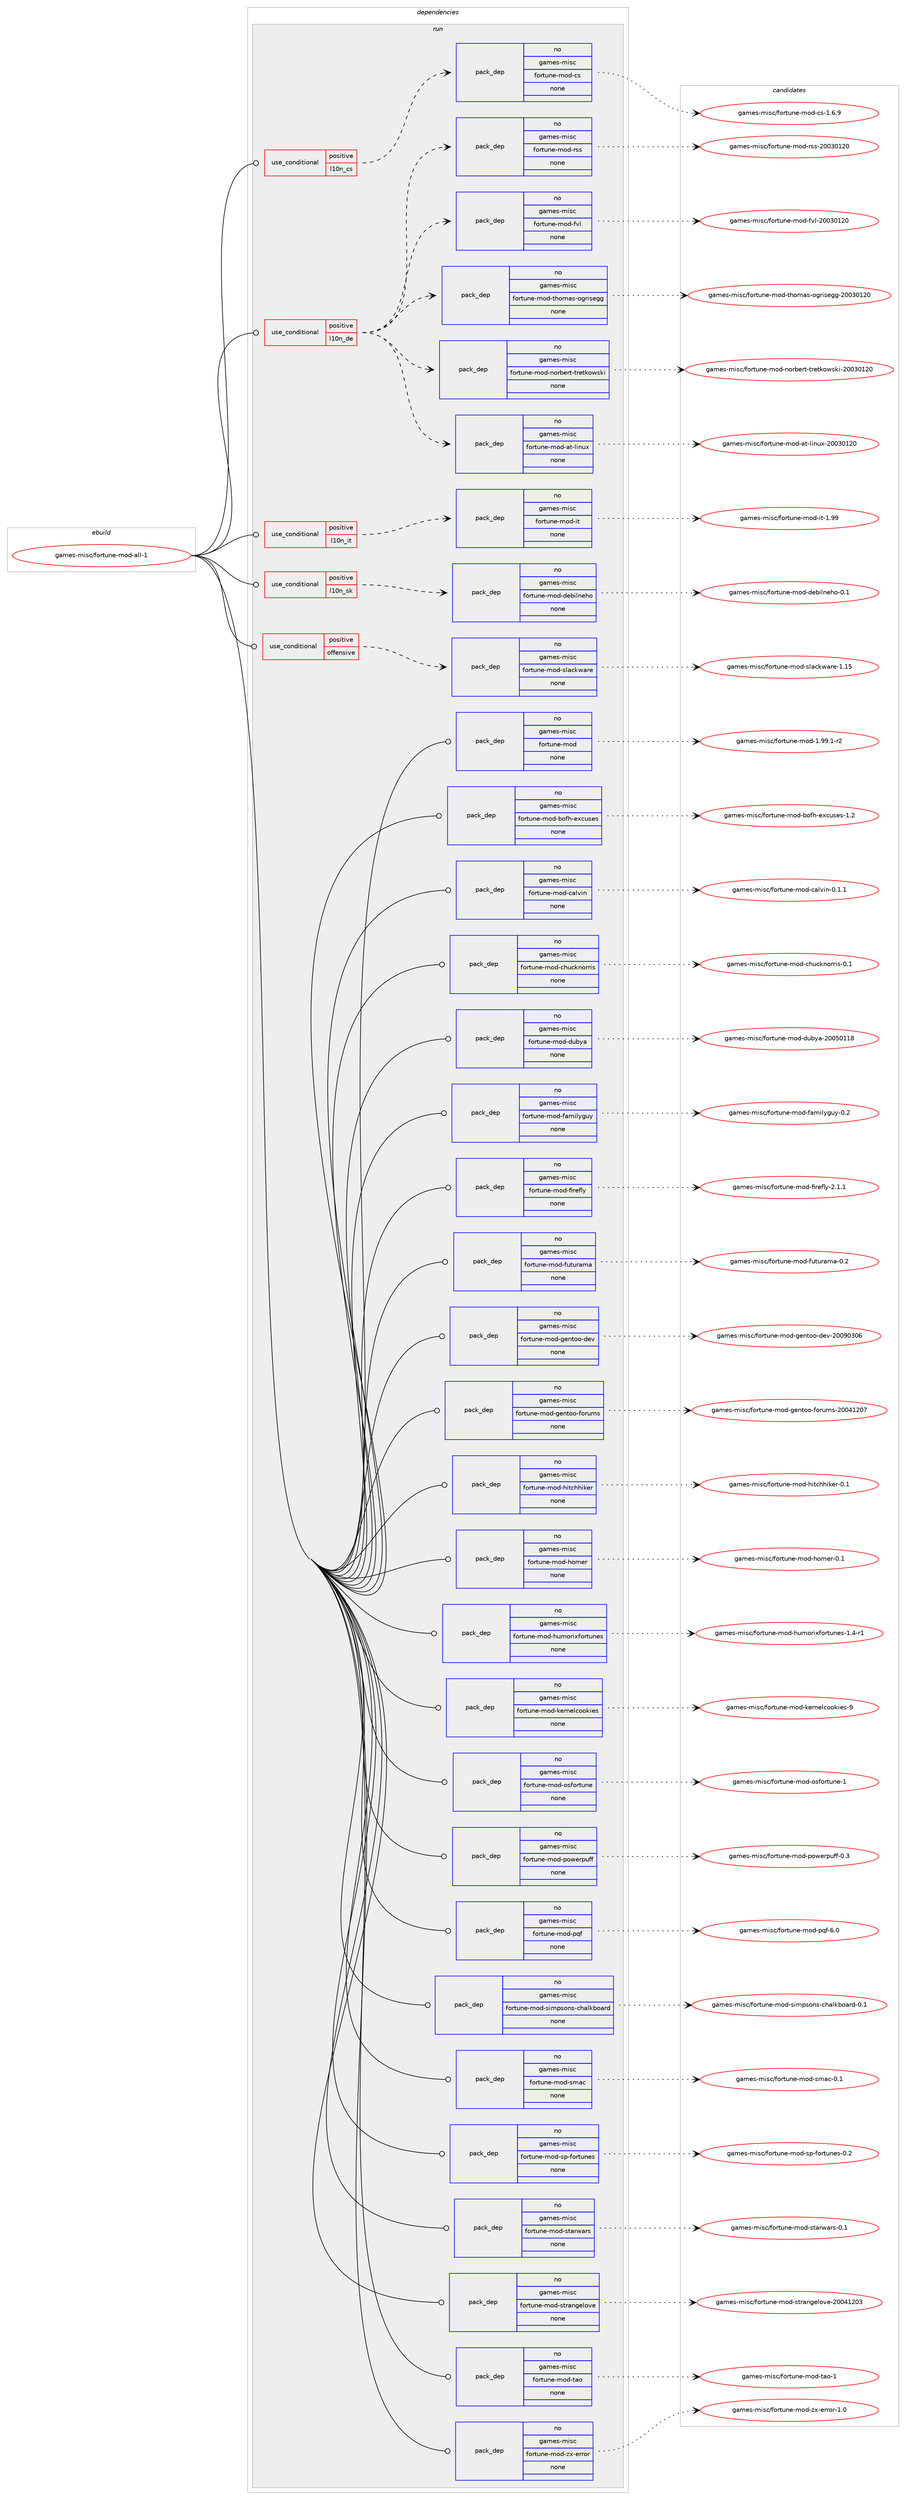 digraph prolog {

# *************
# Graph options
# *************

newrank=true;
concentrate=true;
compound=true;
graph [rankdir=LR,fontname=Helvetica,fontsize=10,ranksep=1.5];#, ranksep=2.5, nodesep=0.2];
edge  [arrowhead=vee];
node  [fontname=Helvetica,fontsize=10];

# **********
# The ebuild
# **********

subgraph cluster_leftcol {
color=gray;
rank=same;
label=<<i>ebuild</i>>;
id [label="games-misc/fortune-mod-all-1", color=red, width=4, href="../games-misc/fortune-mod-all-1.svg"];
}

# ****************
# The dependencies
# ****************

subgraph cluster_midcol {
color=gray;
label=<<i>dependencies</i>>;
subgraph cluster_compile {
fillcolor="#eeeeee";
style=filled;
label=<<i>compile</i>>;
}
subgraph cluster_compileandrun {
fillcolor="#eeeeee";
style=filled;
label=<<i>compile and run</i>>;
}
subgraph cluster_run {
fillcolor="#eeeeee";
style=filled;
label=<<i>run</i>>;
subgraph cond426867 {
dependency1558596 [label=<<TABLE BORDER="0" CELLBORDER="1" CELLSPACING="0" CELLPADDING="4"><TR><TD ROWSPAN="3" CELLPADDING="10">use_conditional</TD></TR><TR><TD>positive</TD></TR><TR><TD>l10n_cs</TD></TR></TABLE>>, shape=none, color=red];
subgraph pack1107692 {
dependency1558597 [label=<<TABLE BORDER="0" CELLBORDER="1" CELLSPACING="0" CELLPADDING="4" WIDTH="220"><TR><TD ROWSPAN="6" CELLPADDING="30">pack_dep</TD></TR><TR><TD WIDTH="110">no</TD></TR><TR><TD>games-misc</TD></TR><TR><TD>fortune-mod-cs</TD></TR><TR><TD>none</TD></TR><TR><TD></TD></TR></TABLE>>, shape=none, color=blue];
}
dependency1558596:e -> dependency1558597:w [weight=20,style="dashed",arrowhead="vee"];
}
id:e -> dependency1558596:w [weight=20,style="solid",arrowhead="odot"];
subgraph cond426868 {
dependency1558598 [label=<<TABLE BORDER="0" CELLBORDER="1" CELLSPACING="0" CELLPADDING="4"><TR><TD ROWSPAN="3" CELLPADDING="10">use_conditional</TD></TR><TR><TD>positive</TD></TR><TR><TD>l10n_de</TD></TR></TABLE>>, shape=none, color=red];
subgraph pack1107693 {
dependency1558599 [label=<<TABLE BORDER="0" CELLBORDER="1" CELLSPACING="0" CELLPADDING="4" WIDTH="220"><TR><TD ROWSPAN="6" CELLPADDING="30">pack_dep</TD></TR><TR><TD WIDTH="110">no</TD></TR><TR><TD>games-misc</TD></TR><TR><TD>fortune-mod-at-linux</TD></TR><TR><TD>none</TD></TR><TR><TD></TD></TR></TABLE>>, shape=none, color=blue];
}
dependency1558598:e -> dependency1558599:w [weight=20,style="dashed",arrowhead="vee"];
subgraph pack1107694 {
dependency1558600 [label=<<TABLE BORDER="0" CELLBORDER="1" CELLSPACING="0" CELLPADDING="4" WIDTH="220"><TR><TD ROWSPAN="6" CELLPADDING="30">pack_dep</TD></TR><TR><TD WIDTH="110">no</TD></TR><TR><TD>games-misc</TD></TR><TR><TD>fortune-mod-norbert-tretkowski</TD></TR><TR><TD>none</TD></TR><TR><TD></TD></TR></TABLE>>, shape=none, color=blue];
}
dependency1558598:e -> dependency1558600:w [weight=20,style="dashed",arrowhead="vee"];
subgraph pack1107695 {
dependency1558601 [label=<<TABLE BORDER="0" CELLBORDER="1" CELLSPACING="0" CELLPADDING="4" WIDTH="220"><TR><TD ROWSPAN="6" CELLPADDING="30">pack_dep</TD></TR><TR><TD WIDTH="110">no</TD></TR><TR><TD>games-misc</TD></TR><TR><TD>fortune-mod-thomas-ogrisegg</TD></TR><TR><TD>none</TD></TR><TR><TD></TD></TR></TABLE>>, shape=none, color=blue];
}
dependency1558598:e -> dependency1558601:w [weight=20,style="dashed",arrowhead="vee"];
subgraph pack1107696 {
dependency1558602 [label=<<TABLE BORDER="0" CELLBORDER="1" CELLSPACING="0" CELLPADDING="4" WIDTH="220"><TR><TD ROWSPAN="6" CELLPADDING="30">pack_dep</TD></TR><TR><TD WIDTH="110">no</TD></TR><TR><TD>games-misc</TD></TR><TR><TD>fortune-mod-fvl</TD></TR><TR><TD>none</TD></TR><TR><TD></TD></TR></TABLE>>, shape=none, color=blue];
}
dependency1558598:e -> dependency1558602:w [weight=20,style="dashed",arrowhead="vee"];
subgraph pack1107697 {
dependency1558603 [label=<<TABLE BORDER="0" CELLBORDER="1" CELLSPACING="0" CELLPADDING="4" WIDTH="220"><TR><TD ROWSPAN="6" CELLPADDING="30">pack_dep</TD></TR><TR><TD WIDTH="110">no</TD></TR><TR><TD>games-misc</TD></TR><TR><TD>fortune-mod-rss</TD></TR><TR><TD>none</TD></TR><TR><TD></TD></TR></TABLE>>, shape=none, color=blue];
}
dependency1558598:e -> dependency1558603:w [weight=20,style="dashed",arrowhead="vee"];
}
id:e -> dependency1558598:w [weight=20,style="solid",arrowhead="odot"];
subgraph cond426869 {
dependency1558604 [label=<<TABLE BORDER="0" CELLBORDER="1" CELLSPACING="0" CELLPADDING="4"><TR><TD ROWSPAN="3" CELLPADDING="10">use_conditional</TD></TR><TR><TD>positive</TD></TR><TR><TD>l10n_it</TD></TR></TABLE>>, shape=none, color=red];
subgraph pack1107698 {
dependency1558605 [label=<<TABLE BORDER="0" CELLBORDER="1" CELLSPACING="0" CELLPADDING="4" WIDTH="220"><TR><TD ROWSPAN="6" CELLPADDING="30">pack_dep</TD></TR><TR><TD WIDTH="110">no</TD></TR><TR><TD>games-misc</TD></TR><TR><TD>fortune-mod-it</TD></TR><TR><TD>none</TD></TR><TR><TD></TD></TR></TABLE>>, shape=none, color=blue];
}
dependency1558604:e -> dependency1558605:w [weight=20,style="dashed",arrowhead="vee"];
}
id:e -> dependency1558604:w [weight=20,style="solid",arrowhead="odot"];
subgraph cond426870 {
dependency1558606 [label=<<TABLE BORDER="0" CELLBORDER="1" CELLSPACING="0" CELLPADDING="4"><TR><TD ROWSPAN="3" CELLPADDING="10">use_conditional</TD></TR><TR><TD>positive</TD></TR><TR><TD>l10n_sk</TD></TR></TABLE>>, shape=none, color=red];
subgraph pack1107699 {
dependency1558607 [label=<<TABLE BORDER="0" CELLBORDER="1" CELLSPACING="0" CELLPADDING="4" WIDTH="220"><TR><TD ROWSPAN="6" CELLPADDING="30">pack_dep</TD></TR><TR><TD WIDTH="110">no</TD></TR><TR><TD>games-misc</TD></TR><TR><TD>fortune-mod-debilneho</TD></TR><TR><TD>none</TD></TR><TR><TD></TD></TR></TABLE>>, shape=none, color=blue];
}
dependency1558606:e -> dependency1558607:w [weight=20,style="dashed",arrowhead="vee"];
}
id:e -> dependency1558606:w [weight=20,style="solid",arrowhead="odot"];
subgraph cond426871 {
dependency1558608 [label=<<TABLE BORDER="0" CELLBORDER="1" CELLSPACING="0" CELLPADDING="4"><TR><TD ROWSPAN="3" CELLPADDING="10">use_conditional</TD></TR><TR><TD>positive</TD></TR><TR><TD>offensive</TD></TR></TABLE>>, shape=none, color=red];
subgraph pack1107700 {
dependency1558609 [label=<<TABLE BORDER="0" CELLBORDER="1" CELLSPACING="0" CELLPADDING="4" WIDTH="220"><TR><TD ROWSPAN="6" CELLPADDING="30">pack_dep</TD></TR><TR><TD WIDTH="110">no</TD></TR><TR><TD>games-misc</TD></TR><TR><TD>fortune-mod-slackware</TD></TR><TR><TD>none</TD></TR><TR><TD></TD></TR></TABLE>>, shape=none, color=blue];
}
dependency1558608:e -> dependency1558609:w [weight=20,style="dashed",arrowhead="vee"];
}
id:e -> dependency1558608:w [weight=20,style="solid",arrowhead="odot"];
subgraph pack1107701 {
dependency1558610 [label=<<TABLE BORDER="0" CELLBORDER="1" CELLSPACING="0" CELLPADDING="4" WIDTH="220"><TR><TD ROWSPAN="6" CELLPADDING="30">pack_dep</TD></TR><TR><TD WIDTH="110">no</TD></TR><TR><TD>games-misc</TD></TR><TR><TD>fortune-mod</TD></TR><TR><TD>none</TD></TR><TR><TD></TD></TR></TABLE>>, shape=none, color=blue];
}
id:e -> dependency1558610:w [weight=20,style="solid",arrowhead="odot"];
subgraph pack1107702 {
dependency1558611 [label=<<TABLE BORDER="0" CELLBORDER="1" CELLSPACING="0" CELLPADDING="4" WIDTH="220"><TR><TD ROWSPAN="6" CELLPADDING="30">pack_dep</TD></TR><TR><TD WIDTH="110">no</TD></TR><TR><TD>games-misc</TD></TR><TR><TD>fortune-mod-bofh-excuses</TD></TR><TR><TD>none</TD></TR><TR><TD></TD></TR></TABLE>>, shape=none, color=blue];
}
id:e -> dependency1558611:w [weight=20,style="solid",arrowhead="odot"];
subgraph pack1107703 {
dependency1558612 [label=<<TABLE BORDER="0" CELLBORDER="1" CELLSPACING="0" CELLPADDING="4" WIDTH="220"><TR><TD ROWSPAN="6" CELLPADDING="30">pack_dep</TD></TR><TR><TD WIDTH="110">no</TD></TR><TR><TD>games-misc</TD></TR><TR><TD>fortune-mod-calvin</TD></TR><TR><TD>none</TD></TR><TR><TD></TD></TR></TABLE>>, shape=none, color=blue];
}
id:e -> dependency1558612:w [weight=20,style="solid",arrowhead="odot"];
subgraph pack1107704 {
dependency1558613 [label=<<TABLE BORDER="0" CELLBORDER="1" CELLSPACING="0" CELLPADDING="4" WIDTH="220"><TR><TD ROWSPAN="6" CELLPADDING="30">pack_dep</TD></TR><TR><TD WIDTH="110">no</TD></TR><TR><TD>games-misc</TD></TR><TR><TD>fortune-mod-chucknorris</TD></TR><TR><TD>none</TD></TR><TR><TD></TD></TR></TABLE>>, shape=none, color=blue];
}
id:e -> dependency1558613:w [weight=20,style="solid",arrowhead="odot"];
subgraph pack1107705 {
dependency1558614 [label=<<TABLE BORDER="0" CELLBORDER="1" CELLSPACING="0" CELLPADDING="4" WIDTH="220"><TR><TD ROWSPAN="6" CELLPADDING="30">pack_dep</TD></TR><TR><TD WIDTH="110">no</TD></TR><TR><TD>games-misc</TD></TR><TR><TD>fortune-mod-dubya</TD></TR><TR><TD>none</TD></TR><TR><TD></TD></TR></TABLE>>, shape=none, color=blue];
}
id:e -> dependency1558614:w [weight=20,style="solid",arrowhead="odot"];
subgraph pack1107706 {
dependency1558615 [label=<<TABLE BORDER="0" CELLBORDER="1" CELLSPACING="0" CELLPADDING="4" WIDTH="220"><TR><TD ROWSPAN="6" CELLPADDING="30">pack_dep</TD></TR><TR><TD WIDTH="110">no</TD></TR><TR><TD>games-misc</TD></TR><TR><TD>fortune-mod-familyguy</TD></TR><TR><TD>none</TD></TR><TR><TD></TD></TR></TABLE>>, shape=none, color=blue];
}
id:e -> dependency1558615:w [weight=20,style="solid",arrowhead="odot"];
subgraph pack1107707 {
dependency1558616 [label=<<TABLE BORDER="0" CELLBORDER="1" CELLSPACING="0" CELLPADDING="4" WIDTH="220"><TR><TD ROWSPAN="6" CELLPADDING="30">pack_dep</TD></TR><TR><TD WIDTH="110">no</TD></TR><TR><TD>games-misc</TD></TR><TR><TD>fortune-mod-firefly</TD></TR><TR><TD>none</TD></TR><TR><TD></TD></TR></TABLE>>, shape=none, color=blue];
}
id:e -> dependency1558616:w [weight=20,style="solid",arrowhead="odot"];
subgraph pack1107708 {
dependency1558617 [label=<<TABLE BORDER="0" CELLBORDER="1" CELLSPACING="0" CELLPADDING="4" WIDTH="220"><TR><TD ROWSPAN="6" CELLPADDING="30">pack_dep</TD></TR><TR><TD WIDTH="110">no</TD></TR><TR><TD>games-misc</TD></TR><TR><TD>fortune-mod-futurama</TD></TR><TR><TD>none</TD></TR><TR><TD></TD></TR></TABLE>>, shape=none, color=blue];
}
id:e -> dependency1558617:w [weight=20,style="solid",arrowhead="odot"];
subgraph pack1107709 {
dependency1558618 [label=<<TABLE BORDER="0" CELLBORDER="1" CELLSPACING="0" CELLPADDING="4" WIDTH="220"><TR><TD ROWSPAN="6" CELLPADDING="30">pack_dep</TD></TR><TR><TD WIDTH="110">no</TD></TR><TR><TD>games-misc</TD></TR><TR><TD>fortune-mod-gentoo-dev</TD></TR><TR><TD>none</TD></TR><TR><TD></TD></TR></TABLE>>, shape=none, color=blue];
}
id:e -> dependency1558618:w [weight=20,style="solid",arrowhead="odot"];
subgraph pack1107710 {
dependency1558619 [label=<<TABLE BORDER="0" CELLBORDER="1" CELLSPACING="0" CELLPADDING="4" WIDTH="220"><TR><TD ROWSPAN="6" CELLPADDING="30">pack_dep</TD></TR><TR><TD WIDTH="110">no</TD></TR><TR><TD>games-misc</TD></TR><TR><TD>fortune-mod-gentoo-forums</TD></TR><TR><TD>none</TD></TR><TR><TD></TD></TR></TABLE>>, shape=none, color=blue];
}
id:e -> dependency1558619:w [weight=20,style="solid",arrowhead="odot"];
subgraph pack1107711 {
dependency1558620 [label=<<TABLE BORDER="0" CELLBORDER="1" CELLSPACING="0" CELLPADDING="4" WIDTH="220"><TR><TD ROWSPAN="6" CELLPADDING="30">pack_dep</TD></TR><TR><TD WIDTH="110">no</TD></TR><TR><TD>games-misc</TD></TR><TR><TD>fortune-mod-hitchhiker</TD></TR><TR><TD>none</TD></TR><TR><TD></TD></TR></TABLE>>, shape=none, color=blue];
}
id:e -> dependency1558620:w [weight=20,style="solid",arrowhead="odot"];
subgraph pack1107712 {
dependency1558621 [label=<<TABLE BORDER="0" CELLBORDER="1" CELLSPACING="0" CELLPADDING="4" WIDTH="220"><TR><TD ROWSPAN="6" CELLPADDING="30">pack_dep</TD></TR><TR><TD WIDTH="110">no</TD></TR><TR><TD>games-misc</TD></TR><TR><TD>fortune-mod-homer</TD></TR><TR><TD>none</TD></TR><TR><TD></TD></TR></TABLE>>, shape=none, color=blue];
}
id:e -> dependency1558621:w [weight=20,style="solid",arrowhead="odot"];
subgraph pack1107713 {
dependency1558622 [label=<<TABLE BORDER="0" CELLBORDER="1" CELLSPACING="0" CELLPADDING="4" WIDTH="220"><TR><TD ROWSPAN="6" CELLPADDING="30">pack_dep</TD></TR><TR><TD WIDTH="110">no</TD></TR><TR><TD>games-misc</TD></TR><TR><TD>fortune-mod-humorixfortunes</TD></TR><TR><TD>none</TD></TR><TR><TD></TD></TR></TABLE>>, shape=none, color=blue];
}
id:e -> dependency1558622:w [weight=20,style="solid",arrowhead="odot"];
subgraph pack1107714 {
dependency1558623 [label=<<TABLE BORDER="0" CELLBORDER="1" CELLSPACING="0" CELLPADDING="4" WIDTH="220"><TR><TD ROWSPAN="6" CELLPADDING="30">pack_dep</TD></TR><TR><TD WIDTH="110">no</TD></TR><TR><TD>games-misc</TD></TR><TR><TD>fortune-mod-kernelcookies</TD></TR><TR><TD>none</TD></TR><TR><TD></TD></TR></TABLE>>, shape=none, color=blue];
}
id:e -> dependency1558623:w [weight=20,style="solid",arrowhead="odot"];
subgraph pack1107715 {
dependency1558624 [label=<<TABLE BORDER="0" CELLBORDER="1" CELLSPACING="0" CELLPADDING="4" WIDTH="220"><TR><TD ROWSPAN="6" CELLPADDING="30">pack_dep</TD></TR><TR><TD WIDTH="110">no</TD></TR><TR><TD>games-misc</TD></TR><TR><TD>fortune-mod-osfortune</TD></TR><TR><TD>none</TD></TR><TR><TD></TD></TR></TABLE>>, shape=none, color=blue];
}
id:e -> dependency1558624:w [weight=20,style="solid",arrowhead="odot"];
subgraph pack1107716 {
dependency1558625 [label=<<TABLE BORDER="0" CELLBORDER="1" CELLSPACING="0" CELLPADDING="4" WIDTH="220"><TR><TD ROWSPAN="6" CELLPADDING="30">pack_dep</TD></TR><TR><TD WIDTH="110">no</TD></TR><TR><TD>games-misc</TD></TR><TR><TD>fortune-mod-powerpuff</TD></TR><TR><TD>none</TD></TR><TR><TD></TD></TR></TABLE>>, shape=none, color=blue];
}
id:e -> dependency1558625:w [weight=20,style="solid",arrowhead="odot"];
subgraph pack1107717 {
dependency1558626 [label=<<TABLE BORDER="0" CELLBORDER="1" CELLSPACING="0" CELLPADDING="4" WIDTH="220"><TR><TD ROWSPAN="6" CELLPADDING="30">pack_dep</TD></TR><TR><TD WIDTH="110">no</TD></TR><TR><TD>games-misc</TD></TR><TR><TD>fortune-mod-pqf</TD></TR><TR><TD>none</TD></TR><TR><TD></TD></TR></TABLE>>, shape=none, color=blue];
}
id:e -> dependency1558626:w [weight=20,style="solid",arrowhead="odot"];
subgraph pack1107718 {
dependency1558627 [label=<<TABLE BORDER="0" CELLBORDER="1" CELLSPACING="0" CELLPADDING="4" WIDTH="220"><TR><TD ROWSPAN="6" CELLPADDING="30">pack_dep</TD></TR><TR><TD WIDTH="110">no</TD></TR><TR><TD>games-misc</TD></TR><TR><TD>fortune-mod-simpsons-chalkboard</TD></TR><TR><TD>none</TD></TR><TR><TD></TD></TR></TABLE>>, shape=none, color=blue];
}
id:e -> dependency1558627:w [weight=20,style="solid",arrowhead="odot"];
subgraph pack1107719 {
dependency1558628 [label=<<TABLE BORDER="0" CELLBORDER="1" CELLSPACING="0" CELLPADDING="4" WIDTH="220"><TR><TD ROWSPAN="6" CELLPADDING="30">pack_dep</TD></TR><TR><TD WIDTH="110">no</TD></TR><TR><TD>games-misc</TD></TR><TR><TD>fortune-mod-smac</TD></TR><TR><TD>none</TD></TR><TR><TD></TD></TR></TABLE>>, shape=none, color=blue];
}
id:e -> dependency1558628:w [weight=20,style="solid",arrowhead="odot"];
subgraph pack1107720 {
dependency1558629 [label=<<TABLE BORDER="0" CELLBORDER="1" CELLSPACING="0" CELLPADDING="4" WIDTH="220"><TR><TD ROWSPAN="6" CELLPADDING="30">pack_dep</TD></TR><TR><TD WIDTH="110">no</TD></TR><TR><TD>games-misc</TD></TR><TR><TD>fortune-mod-sp-fortunes</TD></TR><TR><TD>none</TD></TR><TR><TD></TD></TR></TABLE>>, shape=none, color=blue];
}
id:e -> dependency1558629:w [weight=20,style="solid",arrowhead="odot"];
subgraph pack1107721 {
dependency1558630 [label=<<TABLE BORDER="0" CELLBORDER="1" CELLSPACING="0" CELLPADDING="4" WIDTH="220"><TR><TD ROWSPAN="6" CELLPADDING="30">pack_dep</TD></TR><TR><TD WIDTH="110">no</TD></TR><TR><TD>games-misc</TD></TR><TR><TD>fortune-mod-starwars</TD></TR><TR><TD>none</TD></TR><TR><TD></TD></TR></TABLE>>, shape=none, color=blue];
}
id:e -> dependency1558630:w [weight=20,style="solid",arrowhead="odot"];
subgraph pack1107722 {
dependency1558631 [label=<<TABLE BORDER="0" CELLBORDER="1" CELLSPACING="0" CELLPADDING="4" WIDTH="220"><TR><TD ROWSPAN="6" CELLPADDING="30">pack_dep</TD></TR><TR><TD WIDTH="110">no</TD></TR><TR><TD>games-misc</TD></TR><TR><TD>fortune-mod-strangelove</TD></TR><TR><TD>none</TD></TR><TR><TD></TD></TR></TABLE>>, shape=none, color=blue];
}
id:e -> dependency1558631:w [weight=20,style="solid",arrowhead="odot"];
subgraph pack1107723 {
dependency1558632 [label=<<TABLE BORDER="0" CELLBORDER="1" CELLSPACING="0" CELLPADDING="4" WIDTH="220"><TR><TD ROWSPAN="6" CELLPADDING="30">pack_dep</TD></TR><TR><TD WIDTH="110">no</TD></TR><TR><TD>games-misc</TD></TR><TR><TD>fortune-mod-tao</TD></TR><TR><TD>none</TD></TR><TR><TD></TD></TR></TABLE>>, shape=none, color=blue];
}
id:e -> dependency1558632:w [weight=20,style="solid",arrowhead="odot"];
subgraph pack1107724 {
dependency1558633 [label=<<TABLE BORDER="0" CELLBORDER="1" CELLSPACING="0" CELLPADDING="4" WIDTH="220"><TR><TD ROWSPAN="6" CELLPADDING="30">pack_dep</TD></TR><TR><TD WIDTH="110">no</TD></TR><TR><TD>games-misc</TD></TR><TR><TD>fortune-mod-zx-error</TD></TR><TR><TD>none</TD></TR><TR><TD></TD></TR></TABLE>>, shape=none, color=blue];
}
id:e -> dependency1558633:w [weight=20,style="solid",arrowhead="odot"];
}
}

# **************
# The candidates
# **************

subgraph cluster_choices {
rank=same;
color=gray;
label=<<i>candidates</i>>;

subgraph choice1107692 {
color=black;
nodesep=1;
choice10397109101115451091051159947102111114116117110101451091111004599115454946544657 [label="games-misc/fortune-mod-cs-1.6.9", color=red, width=4,href="../games-misc/fortune-mod-cs-1.6.9.svg"];
dependency1558597:e -> choice10397109101115451091051159947102111114116117110101451091111004599115454946544657:w [style=dotted,weight="100"];
}
subgraph choice1107693 {
color=black;
nodesep=1;
choice1039710910111545109105115994710211111411611711010145109111100459711645108105110117120455048485148495048 [label="games-misc/fortune-mod-at-linux-20030120", color=red, width=4,href="../games-misc/fortune-mod-at-linux-20030120.svg"];
dependency1558599:e -> choice1039710910111545109105115994710211111411611711010145109111100459711645108105110117120455048485148495048:w [style=dotted,weight="100"];
}
subgraph choice1107694 {
color=black;
nodesep=1;
choice1039710910111545109105115994710211111411611711010145109111100451101111149810111411645116114101116107111119115107105455048485148495048 [label="games-misc/fortune-mod-norbert-tretkowski-20030120", color=red, width=4,href="../games-misc/fortune-mod-norbert-tretkowski-20030120.svg"];
dependency1558600:e -> choice1039710910111545109105115994710211111411611711010145109111100451101111149810111411645116114101116107111119115107105455048485148495048:w [style=dotted,weight="100"];
}
subgraph choice1107695 {
color=black;
nodesep=1;
choice1039710910111545109105115994710211111411611711010145109111100451161041111099711545111103114105115101103103455048485148495048 [label="games-misc/fortune-mod-thomas-ogrisegg-20030120", color=red, width=4,href="../games-misc/fortune-mod-thomas-ogrisegg-20030120.svg"];
dependency1558601:e -> choice1039710910111545109105115994710211111411611711010145109111100451161041111099711545111103114105115101103103455048485148495048:w [style=dotted,weight="100"];
}
subgraph choice1107696 {
color=black;
nodesep=1;
choice103971091011154510910511599471021111141161171101014510911110045102118108455048485148495048 [label="games-misc/fortune-mod-fvl-20030120", color=red, width=4,href="../games-misc/fortune-mod-fvl-20030120.svg"];
dependency1558602:e -> choice103971091011154510910511599471021111141161171101014510911110045102118108455048485148495048:w [style=dotted,weight="100"];
}
subgraph choice1107697 {
color=black;
nodesep=1;
choice103971091011154510910511599471021111141161171101014510911110045114115115455048485148495048 [label="games-misc/fortune-mod-rss-20030120", color=red, width=4,href="../games-misc/fortune-mod-rss-20030120.svg"];
dependency1558603:e -> choice103971091011154510910511599471021111141161171101014510911110045114115115455048485148495048:w [style=dotted,weight="100"];
}
subgraph choice1107698 {
color=black;
nodesep=1;
choice1039710910111545109105115994710211111411611711010145109111100451051164549465757 [label="games-misc/fortune-mod-it-1.99", color=red, width=4,href="../games-misc/fortune-mod-it-1.99.svg"];
dependency1558605:e -> choice1039710910111545109105115994710211111411611711010145109111100451051164549465757:w [style=dotted,weight="100"];
}
subgraph choice1107699 {
color=black;
nodesep=1;
choice1039710910111545109105115994710211111411611711010145109111100451001019810510811010110411145484649 [label="games-misc/fortune-mod-debilneho-0.1", color=red, width=4,href="../games-misc/fortune-mod-debilneho-0.1.svg"];
dependency1558607:e -> choice1039710910111545109105115994710211111411611711010145109111100451001019810510811010110411145484649:w [style=dotted,weight="100"];
}
subgraph choice1107700 {
color=black;
nodesep=1;
choice1039710910111545109105115994710211111411611711010145109111100451151089799107119971141014549464953 [label="games-misc/fortune-mod-slackware-1.15", color=red, width=4,href="../games-misc/fortune-mod-slackware-1.15.svg"];
dependency1558609:e -> choice1039710910111545109105115994710211111411611711010145109111100451151089799107119971141014549464953:w [style=dotted,weight="100"];
}
subgraph choice1107701 {
color=black;
nodesep=1;
choice1039710910111545109105115994710211111411611711010145109111100454946575746494511450 [label="games-misc/fortune-mod-1.99.1-r2", color=red, width=4,href="../games-misc/fortune-mod-1.99.1-r2.svg"];
dependency1558610:e -> choice1039710910111545109105115994710211111411611711010145109111100454946575746494511450:w [style=dotted,weight="100"];
}
subgraph choice1107702 {
color=black;
nodesep=1;
choice10397109101115451091051159947102111114116117110101451091111004598111102104451011209911711510111545494650 [label="games-misc/fortune-mod-bofh-excuses-1.2", color=red, width=4,href="../games-misc/fortune-mod-bofh-excuses-1.2.svg"];
dependency1558611:e -> choice10397109101115451091051159947102111114116117110101451091111004598111102104451011209911711510111545494650:w [style=dotted,weight="100"];
}
subgraph choice1107703 {
color=black;
nodesep=1;
choice1039710910111545109105115994710211111411611711010145109111100459997108118105110454846494649 [label="games-misc/fortune-mod-calvin-0.1.1", color=red, width=4,href="../games-misc/fortune-mod-calvin-0.1.1.svg"];
dependency1558612:e -> choice1039710910111545109105115994710211111411611711010145109111100459997108118105110454846494649:w [style=dotted,weight="100"];
}
subgraph choice1107704 {
color=black;
nodesep=1;
choice103971091011154510910511599471021111141161171101014510911110045991041179910711011111411410511545484649 [label="games-misc/fortune-mod-chucknorris-0.1", color=red, width=4,href="../games-misc/fortune-mod-chucknorris-0.1.svg"];
dependency1558613:e -> choice103971091011154510910511599471021111141161171101014510911110045991041179910711011111411410511545484649:w [style=dotted,weight="100"];
}
subgraph choice1107705 {
color=black;
nodesep=1;
choice1039710910111545109105115994710211111411611711010145109111100451001179812197455048485348494956 [label="games-misc/fortune-mod-dubya-20050118", color=red, width=4,href="../games-misc/fortune-mod-dubya-20050118.svg"];
dependency1558614:e -> choice1039710910111545109105115994710211111411611711010145109111100451001179812197455048485348494956:w [style=dotted,weight="100"];
}
subgraph choice1107706 {
color=black;
nodesep=1;
choice1039710910111545109105115994710211111411611711010145109111100451029710910510812110311712145484650 [label="games-misc/fortune-mod-familyguy-0.2", color=red, width=4,href="../games-misc/fortune-mod-familyguy-0.2.svg"];
dependency1558615:e -> choice1039710910111545109105115994710211111411611711010145109111100451029710910510812110311712145484650:w [style=dotted,weight="100"];
}
subgraph choice1107707 {
color=black;
nodesep=1;
choice103971091011154510910511599471021111141161171101014510911110045102105114101102108121455046494649 [label="games-misc/fortune-mod-firefly-2.1.1", color=red, width=4,href="../games-misc/fortune-mod-firefly-2.1.1.svg"];
dependency1558616:e -> choice103971091011154510910511599471021111141161171101014510911110045102105114101102108121455046494649:w [style=dotted,weight="100"];
}
subgraph choice1107708 {
color=black;
nodesep=1;
choice103971091011154510910511599471021111141161171101014510911110045102117116117114971099745484650 [label="games-misc/fortune-mod-futurama-0.2", color=red, width=4,href="../games-misc/fortune-mod-futurama-0.2.svg"];
dependency1558617:e -> choice103971091011154510910511599471021111141161171101014510911110045102117116117114971099745484650:w [style=dotted,weight="100"];
}
subgraph choice1107709 {
color=black;
nodesep=1;
choice10397109101115451091051159947102111114116117110101451091111004510310111011611111145100101118455048485748514854 [label="games-misc/fortune-mod-gentoo-dev-20090306", color=red, width=4,href="../games-misc/fortune-mod-gentoo-dev-20090306.svg"];
dependency1558618:e -> choice10397109101115451091051159947102111114116117110101451091111004510310111011611111145100101118455048485748514854:w [style=dotted,weight="100"];
}
subgraph choice1107710 {
color=black;
nodesep=1;
choice10397109101115451091051159947102111114116117110101451091111004510310111011611111145102111114117109115455048485249504855 [label="games-misc/fortune-mod-gentoo-forums-20041207", color=red, width=4,href="../games-misc/fortune-mod-gentoo-forums-20041207.svg"];
dependency1558619:e -> choice10397109101115451091051159947102111114116117110101451091111004510310111011611111145102111114117109115455048485249504855:w [style=dotted,weight="100"];
}
subgraph choice1107711 {
color=black;
nodesep=1;
choice1039710910111545109105115994710211111411611711010145109111100451041051169910410410510710111445484649 [label="games-misc/fortune-mod-hitchhiker-0.1", color=red, width=4,href="../games-misc/fortune-mod-hitchhiker-0.1.svg"];
dependency1558620:e -> choice1039710910111545109105115994710211111411611711010145109111100451041051169910410410510710111445484649:w [style=dotted,weight="100"];
}
subgraph choice1107712 {
color=black;
nodesep=1;
choice10397109101115451091051159947102111114116117110101451091111004510411110910111445484649 [label="games-misc/fortune-mod-homer-0.1", color=red, width=4,href="../games-misc/fortune-mod-homer-0.1.svg"];
dependency1558621:e -> choice10397109101115451091051159947102111114116117110101451091111004510411110910111445484649:w [style=dotted,weight="100"];
}
subgraph choice1107713 {
color=black;
nodesep=1;
choice103971091011154510910511599471021111141161171101014510911110045104117109111114105120102111114116117110101115454946524511449 [label="games-misc/fortune-mod-humorixfortunes-1.4-r1", color=red, width=4,href="../games-misc/fortune-mod-humorixfortunes-1.4-r1.svg"];
dependency1558622:e -> choice103971091011154510910511599471021111141161171101014510911110045104117109111114105120102111114116117110101115454946524511449:w [style=dotted,weight="100"];
}
subgraph choice1107714 {
color=black;
nodesep=1;
choice103971091011154510910511599471021111141161171101014510911110045107101114110101108991111111071051011154557 [label="games-misc/fortune-mod-kernelcookies-9", color=red, width=4,href="../games-misc/fortune-mod-kernelcookies-9.svg"];
dependency1558623:e -> choice103971091011154510910511599471021111141161171101014510911110045107101114110101108991111111071051011154557:w [style=dotted,weight="100"];
}
subgraph choice1107715 {
color=black;
nodesep=1;
choice1039710910111545109105115994710211111411611711010145109111100451111151021111141161171101014549 [label="games-misc/fortune-mod-osfortune-1", color=red, width=4,href="../games-misc/fortune-mod-osfortune-1.svg"];
dependency1558624:e -> choice1039710910111545109105115994710211111411611711010145109111100451111151021111141161171101014549:w [style=dotted,weight="100"];
}
subgraph choice1107716 {
color=black;
nodesep=1;
choice10397109101115451091051159947102111114116117110101451091111004511211111910111411211710210245484651 [label="games-misc/fortune-mod-powerpuff-0.3", color=red, width=4,href="../games-misc/fortune-mod-powerpuff-0.3.svg"];
dependency1558625:e -> choice10397109101115451091051159947102111114116117110101451091111004511211111910111411211710210245484651:w [style=dotted,weight="100"];
}
subgraph choice1107717 {
color=black;
nodesep=1;
choice10397109101115451091051159947102111114116117110101451091111004511211310245544648 [label="games-misc/fortune-mod-pqf-6.0", color=red, width=4,href="../games-misc/fortune-mod-pqf-6.0.svg"];
dependency1558626:e -> choice10397109101115451091051159947102111114116117110101451091111004511211310245544648:w [style=dotted,weight="100"];
}
subgraph choice1107718 {
color=black;
nodesep=1;
choice103971091011154510910511599471021111141161171101014510911110045115105109112115111110115459910497108107981119711410045484649 [label="games-misc/fortune-mod-simpsons-chalkboard-0.1", color=red, width=4,href="../games-misc/fortune-mod-simpsons-chalkboard-0.1.svg"];
dependency1558627:e -> choice103971091011154510910511599471021111141161171101014510911110045115105109112115111110115459910497108107981119711410045484649:w [style=dotted,weight="100"];
}
subgraph choice1107719 {
color=black;
nodesep=1;
choice103971091011154510910511599471021111141161171101014510911110045115109979945484649 [label="games-misc/fortune-mod-smac-0.1", color=red, width=4,href="../games-misc/fortune-mod-smac-0.1.svg"];
dependency1558628:e -> choice103971091011154510910511599471021111141161171101014510911110045115109979945484649:w [style=dotted,weight="100"];
}
subgraph choice1107720 {
color=black;
nodesep=1;
choice1039710910111545109105115994710211111411611711010145109111100451151124510211111411611711010111545484650 [label="games-misc/fortune-mod-sp-fortunes-0.2", color=red, width=4,href="../games-misc/fortune-mod-sp-fortunes-0.2.svg"];
dependency1558629:e -> choice1039710910111545109105115994710211111411611711010145109111100451151124510211111411611711010111545484650:w [style=dotted,weight="100"];
}
subgraph choice1107721 {
color=black;
nodesep=1;
choice103971091011154510910511599471021111141161171101014510911110045115116971141199711411545484649 [label="games-misc/fortune-mod-starwars-0.1", color=red, width=4,href="../games-misc/fortune-mod-starwars-0.1.svg"];
dependency1558630:e -> choice103971091011154510910511599471021111141161171101014510911110045115116971141199711411545484649:w [style=dotted,weight="100"];
}
subgraph choice1107722 {
color=black;
nodesep=1;
choice10397109101115451091051159947102111114116117110101451091111004511511611497110103101108111118101455048485249504851 [label="games-misc/fortune-mod-strangelove-20041203", color=red, width=4,href="../games-misc/fortune-mod-strangelove-20041203.svg"];
dependency1558631:e -> choice10397109101115451091051159947102111114116117110101451091111004511511611497110103101108111118101455048485249504851:w [style=dotted,weight="100"];
}
subgraph choice1107723 {
color=black;
nodesep=1;
choice103971091011154510910511599471021111141161171101014510911110045116971114549 [label="games-misc/fortune-mod-tao-1", color=red, width=4,href="../games-misc/fortune-mod-tao-1.svg"];
dependency1558632:e -> choice103971091011154510910511599471021111141161171101014510911110045116971114549:w [style=dotted,weight="100"];
}
subgraph choice1107724 {
color=black;
nodesep=1;
choice1039710910111545109105115994710211111411611711010145109111100451221204510111411411111445494648 [label="games-misc/fortune-mod-zx-error-1.0", color=red, width=4,href="../games-misc/fortune-mod-zx-error-1.0.svg"];
dependency1558633:e -> choice1039710910111545109105115994710211111411611711010145109111100451221204510111411411111445494648:w [style=dotted,weight="100"];
}
}

}
